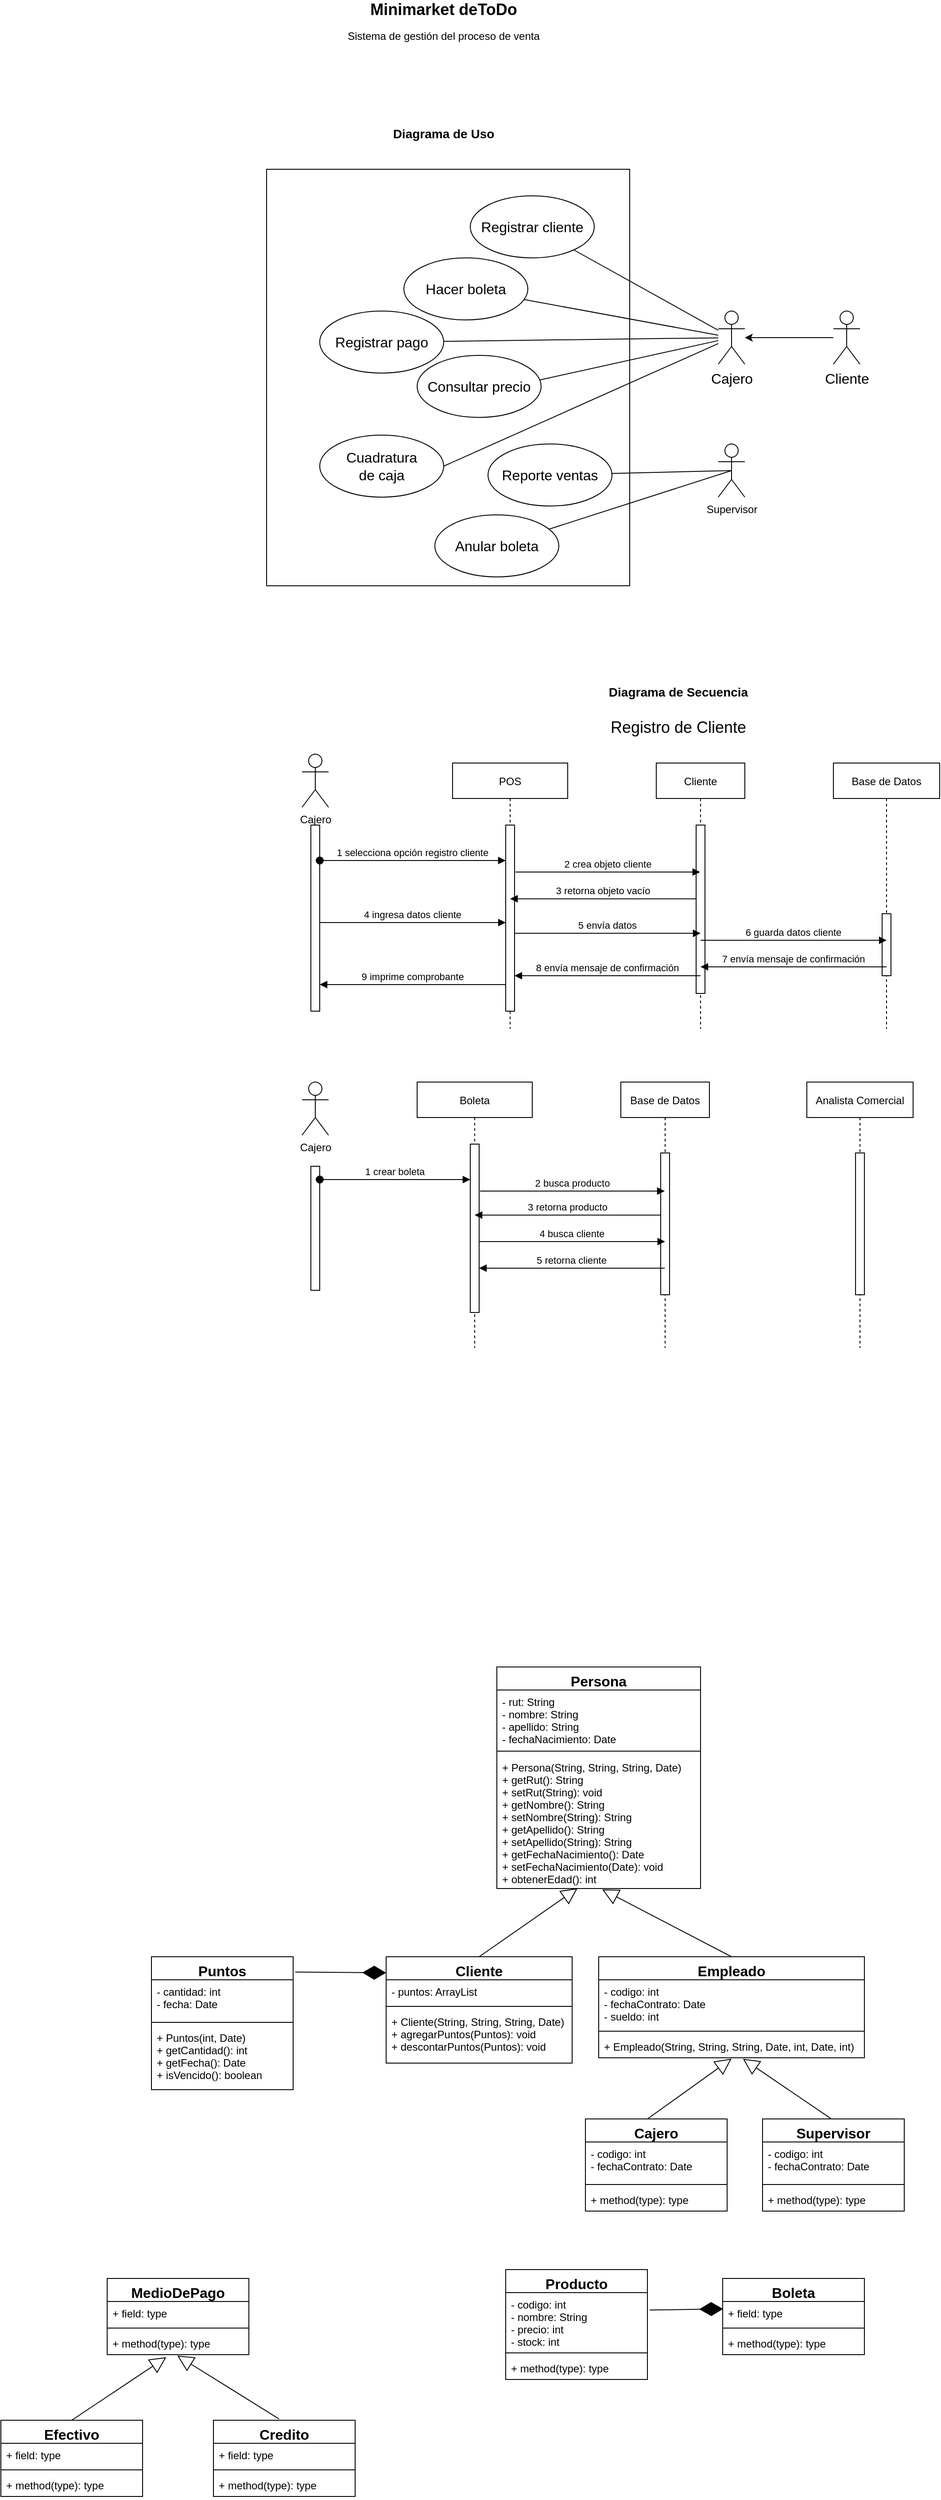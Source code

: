 <mxfile version="13.6.9" type="github">
  <diagram id="kgpKYQtTHZ0yAKxKKP6v" name="Page-1">
    <mxGraphModel dx="1798" dy="1622" grid="1" gridSize="10" guides="1" tooltips="1" connect="1" arrows="1" fold="1" page="1" pageScale="1" pageWidth="850" pageHeight="1100" math="0" shadow="0">
      <root>
        <mxCell id="0" />
        <mxCell id="1" parent="0" />
        <mxCell id="EmIaxIDHiQeKBj_-pucx-16" value="" style="rounded=0;whiteSpace=wrap;html=1;" vertex="1" parent="1">
          <mxGeometry x="-110" y="-410" width="410" height="470" as="geometry" />
        </mxCell>
        <mxCell id="3nuBFxr9cyL0pnOWT2aG-1" value="POS" style="shape=umlLifeline;perimeter=lifelinePerimeter;container=1;collapsible=0;recursiveResize=0;rounded=0;shadow=0;strokeWidth=1;" parent="1" vertex="1">
          <mxGeometry x="100" y="260" width="130" height="300" as="geometry" />
        </mxCell>
        <mxCell id="3nuBFxr9cyL0pnOWT2aG-2" value="" style="points=[];perimeter=orthogonalPerimeter;rounded=0;shadow=0;strokeWidth=1;" parent="3nuBFxr9cyL0pnOWT2aG-1" vertex="1">
          <mxGeometry x="60" y="70" width="10" height="210" as="geometry" />
        </mxCell>
        <mxCell id="3nuBFxr9cyL0pnOWT2aG-5" value="Cliente" style="shape=umlLifeline;perimeter=lifelinePerimeter;container=1;collapsible=0;recursiveResize=0;rounded=0;shadow=0;strokeWidth=1;" parent="1" vertex="1">
          <mxGeometry x="330" y="260" width="100" height="300" as="geometry" />
        </mxCell>
        <mxCell id="3nuBFxr9cyL0pnOWT2aG-6" value="" style="points=[];perimeter=orthogonalPerimeter;rounded=0;shadow=0;strokeWidth=1;" parent="3nuBFxr9cyL0pnOWT2aG-5" vertex="1">
          <mxGeometry x="45" y="70" width="10" height="190" as="geometry" />
        </mxCell>
        <mxCell id="3nuBFxr9cyL0pnOWT2aG-8" value="2 crea objeto cliente" style="verticalAlign=bottom;endArrow=block;shadow=0;strokeWidth=1;" parent="1" target="3nuBFxr9cyL0pnOWT2aG-5" edge="1">
          <mxGeometry relative="1" as="geometry">
            <mxPoint x="171" y="383" as="sourcePoint" />
          </mxGeometry>
        </mxCell>
        <mxCell id="bVhWr8Tj8aRsI57dUlMa-1" value="Cajero" style="shape=umlActor;verticalLabelPosition=bottom;verticalAlign=top;html=1;" parent="1" vertex="1">
          <mxGeometry x="-70" y="250" width="30" height="60" as="geometry" />
        </mxCell>
        <mxCell id="bVhWr8Tj8aRsI57dUlMa-2" value="Base de Datos" style="shape=umlLifeline;perimeter=lifelinePerimeter;container=1;collapsible=0;recursiveResize=0;rounded=0;shadow=0;strokeWidth=1;" parent="1" vertex="1">
          <mxGeometry x="530" y="260" width="120" height="300" as="geometry" />
        </mxCell>
        <mxCell id="bVhWr8Tj8aRsI57dUlMa-3" value="" style="points=[];perimeter=orthogonalPerimeter;rounded=0;shadow=0;strokeWidth=1;" parent="bVhWr8Tj8aRsI57dUlMa-2" vertex="1">
          <mxGeometry x="55" y="170" width="10" height="70" as="geometry" />
        </mxCell>
        <mxCell id="bVhWr8Tj8aRsI57dUlMa-7" value="" style="html=1;points=[];perimeter=orthogonalPerimeter;" parent="1" vertex="1">
          <mxGeometry x="-60" y="330" width="10" height="210" as="geometry" />
        </mxCell>
        <mxCell id="3nuBFxr9cyL0pnOWT2aG-3" value="1 selecciona opción registro cliente" style="verticalAlign=bottom;startArrow=oval;endArrow=block;startSize=8;shadow=0;strokeWidth=1;" parent="1" source="bVhWr8Tj8aRsI57dUlMa-7" target="3nuBFxr9cyL0pnOWT2aG-2" edge="1">
          <mxGeometry relative="1" as="geometry">
            <mxPoint x="10" y="340" as="sourcePoint" />
            <Array as="points">
              <mxPoint x="80" y="370" />
            </Array>
          </mxGeometry>
        </mxCell>
        <mxCell id="bVhWr8Tj8aRsI57dUlMa-9" value="Minimarket deToDo" style="text;html=1;strokeColor=none;fillColor=none;align=center;verticalAlign=middle;whiteSpace=wrap;rounded=0;fontStyle=1;fontSize=18;" parent="1" vertex="1">
          <mxGeometry x="-5" y="-600" width="190" height="20" as="geometry" />
        </mxCell>
        <mxCell id="bVhWr8Tj8aRsI57dUlMa-10" value="Sistema de gestión del proceso de venta" style="text;html=1;strokeColor=none;fillColor=none;align=center;verticalAlign=middle;whiteSpace=wrap;rounded=0;" parent="1" vertex="1">
          <mxGeometry x="-30" y="-570" width="240" height="20" as="geometry" />
        </mxCell>
        <mxCell id="bVhWr8Tj8aRsI57dUlMa-11" value="Cajero" style="shape=umlActor;verticalLabelPosition=bottom;verticalAlign=top;html=1;fontSize=16;" parent="1" vertex="1">
          <mxGeometry x="400" y="-250" width="30" height="60" as="geometry" />
        </mxCell>
        <mxCell id="bVhWr8Tj8aRsI57dUlMa-68" style="edgeStyle=orthogonalEdgeStyle;rounded=0;orthogonalLoop=1;jettySize=auto;html=1;fontSize=16;" parent="1" source="bVhWr8Tj8aRsI57dUlMa-12" target="bVhWr8Tj8aRsI57dUlMa-11" edge="1">
          <mxGeometry relative="1" as="geometry" />
        </mxCell>
        <mxCell id="bVhWr8Tj8aRsI57dUlMa-12" value="Cliente" style="shape=umlActor;verticalLabelPosition=bottom;verticalAlign=top;html=1;fontSize=16;" parent="1" vertex="1">
          <mxGeometry x="530" y="-250" width="30" height="60" as="geometry" />
        </mxCell>
        <mxCell id="bVhWr8Tj8aRsI57dUlMa-13" value="Hacer boleta" style="ellipse;whiteSpace=wrap;html=1;fontSize=16;" parent="1" vertex="1">
          <mxGeometry x="45" y="-310" width="140" height="70" as="geometry" />
        </mxCell>
        <mxCell id="bVhWr8Tj8aRsI57dUlMa-17" value="Consultar precio" style="ellipse;whiteSpace=wrap;html=1;fontSize=16;" parent="1" vertex="1">
          <mxGeometry x="60" y="-200" width="140" height="70" as="geometry" />
        </mxCell>
        <mxCell id="bVhWr8Tj8aRsI57dUlMa-18" value="" style="endArrow=none;html=1;fontSize=16;" parent="1" source="bVhWr8Tj8aRsI57dUlMa-13" target="bVhWr8Tj8aRsI57dUlMa-11" edge="1">
          <mxGeometry width="50" height="50" relative="1" as="geometry">
            <mxPoint x="205" y="-205" as="sourcePoint" />
            <mxPoint x="255" y="-255" as="targetPoint" />
          </mxGeometry>
        </mxCell>
        <mxCell id="bVhWr8Tj8aRsI57dUlMa-19" value="Anular boleta" style="ellipse;whiteSpace=wrap;html=1;fontSize=16;" parent="1" vertex="1">
          <mxGeometry x="80" y="-20" width="140" height="70" as="geometry" />
        </mxCell>
        <mxCell id="bVhWr8Tj8aRsI57dUlMa-20" value="" style="endArrow=none;html=1;fontSize=16;exitX=0.989;exitY=0.396;exitDx=0;exitDy=0;exitPerimeter=0;" parent="1" source="bVhWr8Tj8aRsI57dUlMa-17" target="bVhWr8Tj8aRsI57dUlMa-11" edge="1">
          <mxGeometry width="50" height="50" relative="1" as="geometry">
            <mxPoint x="110" y="-90" as="sourcePoint" />
            <mxPoint x="160" y="-140" as="targetPoint" />
          </mxGeometry>
        </mxCell>
        <mxCell id="bVhWr8Tj8aRsI57dUlMa-21" value="" style="endArrow=none;html=1;fontSize=16;entryX=0.5;entryY=0.5;entryDx=0;entryDy=0;entryPerimeter=0;" parent="1" source="bVhWr8Tj8aRsI57dUlMa-19" target="EmIaxIDHiQeKBj_-pucx-1" edge="1">
          <mxGeometry width="50" height="50" relative="1" as="geometry">
            <mxPoint x="110" y="-90" as="sourcePoint" />
            <mxPoint x="160" y="-140" as="targetPoint" />
          </mxGeometry>
        </mxCell>
        <mxCell id="bVhWr8Tj8aRsI57dUlMa-23" value="Cuadratura&lt;br&gt;de caja" style="ellipse;whiteSpace=wrap;html=1;fontSize=16;" parent="1" vertex="1">
          <mxGeometry x="-50" y="-110" width="140" height="70" as="geometry" />
        </mxCell>
        <mxCell id="bVhWr8Tj8aRsI57dUlMa-24" value="" style="endArrow=none;html=1;fontSize=16;exitX=1;exitY=0.5;exitDx=0;exitDy=0;" parent="1" source="bVhWr8Tj8aRsI57dUlMa-23" target="bVhWr8Tj8aRsI57dUlMa-11" edge="1">
          <mxGeometry width="50" height="50" relative="1" as="geometry">
            <mxPoint x="260" y="-60" as="sourcePoint" />
            <mxPoint x="310" y="-110" as="targetPoint" />
          </mxGeometry>
        </mxCell>
        <mxCell id="bVhWr8Tj8aRsI57dUlMa-34" value="" style="endArrow=block;endSize=16;endFill=0;html=1;fontSize=16;exitX=0.5;exitY=0;exitDx=0;exitDy=0;entryX=0.396;entryY=0.998;entryDx=0;entryDy=0;entryPerimeter=0;" parent="1" source="bVhWr8Tj8aRsI57dUlMa-29" target="EmIaxIDHiQeKBj_-pucx-44" edge="1">
          <mxGeometry width="160" relative="1" as="geometry">
            <mxPoint x="110" y="1600" as="sourcePoint" />
            <mxPoint x="130" y="1500" as="targetPoint" />
          </mxGeometry>
        </mxCell>
        <mxCell id="bVhWr8Tj8aRsI57dUlMa-39" value="" style="endArrow=block;endSize=16;endFill=0;html=1;fontSize=16;exitX=0.5;exitY=0;exitDx=0;exitDy=0;" parent="1" source="EmIaxIDHiQeKBj_-pucx-51" edge="1">
          <mxGeometry width="160" relative="1" as="geometry">
            <mxPoint x="490" y="1560" as="sourcePoint" />
            <mxPoint x="269" y="1531" as="targetPoint" />
          </mxGeometry>
        </mxCell>
        <mxCell id="bVhWr8Tj8aRsI57dUlMa-61" value="3 retorna objeto vacío" style="verticalAlign=bottom;endArrow=block;shadow=0;strokeWidth=1;exitX=0;exitY=0.438;exitDx=0;exitDy=0;exitPerimeter=0;" parent="1" source="3nuBFxr9cyL0pnOWT2aG-6" target="3nuBFxr9cyL0pnOWT2aG-1" edge="1">
          <mxGeometry relative="1" as="geometry">
            <mxPoint x="370" y="438" as="sourcePoint" />
            <mxPoint x="171" y="407" as="targetPoint" />
          </mxGeometry>
        </mxCell>
        <mxCell id="bVhWr8Tj8aRsI57dUlMa-64" value="5 envía datos" style="verticalAlign=bottom;endArrow=block;shadow=0;strokeWidth=1;exitX=0;exitY=0.438;exitDx=0;exitDy=0;exitPerimeter=0;" parent="1" edge="1">
          <mxGeometry relative="1" as="geometry">
            <mxPoint x="169.929" y="452.16" as="sourcePoint" />
            <mxPoint x="380" y="452.16" as="targetPoint" />
            <Array as="points">
              <mxPoint x="284.93" y="452.16" />
            </Array>
          </mxGeometry>
        </mxCell>
        <mxCell id="bVhWr8Tj8aRsI57dUlMa-66" value="Registrar cliente" style="ellipse;whiteSpace=wrap;html=1;fontSize=16;" parent="1" vertex="1">
          <mxGeometry x="120" y="-380" width="140" height="70" as="geometry" />
        </mxCell>
        <mxCell id="bVhWr8Tj8aRsI57dUlMa-67" value="Registrar pago" style="ellipse;whiteSpace=wrap;html=1;fontSize=16;" parent="1" vertex="1">
          <mxGeometry x="-50" y="-250" width="140" height="70" as="geometry" />
        </mxCell>
        <mxCell id="bVhWr8Tj8aRsI57dUlMa-69" value="" style="endArrow=none;html=1;fontSize=16;" parent="1" source="bVhWr8Tj8aRsI57dUlMa-67" target="bVhWr8Tj8aRsI57dUlMa-11" edge="1">
          <mxGeometry width="50" height="50" relative="1" as="geometry">
            <mxPoint x="190.0" y="25" as="sourcePoint" />
            <mxPoint x="350" y="-210" as="targetPoint" />
          </mxGeometry>
        </mxCell>
        <mxCell id="bVhWr8Tj8aRsI57dUlMa-70" value="" style="endArrow=none;html=1;fontSize=16;" parent="1" source="bVhWr8Tj8aRsI57dUlMa-66" target="bVhWr8Tj8aRsI57dUlMa-11" edge="1">
          <mxGeometry width="50" height="50" relative="1" as="geometry">
            <mxPoint x="200.0" y="35" as="sourcePoint" />
            <mxPoint x="370" y="-190.135" as="targetPoint" />
          </mxGeometry>
        </mxCell>
        <mxCell id="EmIaxIDHiQeKBj_-pucx-1" value="Supervisor" style="shape=umlActor;verticalLabelPosition=bottom;verticalAlign=top;html=1;outlineConnect=0;" vertex="1" parent="1">
          <mxGeometry x="400" y="-100" width="30" height="60" as="geometry" />
        </mxCell>
        <mxCell id="EmIaxIDHiQeKBj_-pucx-17" value="Diagrama de Uso" style="text;html=1;strokeColor=none;fillColor=none;align=center;verticalAlign=middle;whiteSpace=wrap;rounded=0;fontStyle=1;fontSize=14;" vertex="1" parent="1">
          <mxGeometry x="30" y="-460" width="120" height="20" as="geometry" />
        </mxCell>
        <mxCell id="EmIaxIDHiQeKBj_-pucx-18" value="Diagrama de Secuencia" style="text;html=1;strokeColor=none;fillColor=none;align=center;verticalAlign=middle;whiteSpace=wrap;rounded=0;fontStyle=1;fontSize=14;" vertex="1" parent="1">
          <mxGeometry x="260" y="170" width="190" height="20" as="geometry" />
        </mxCell>
        <mxCell id="EmIaxIDHiQeKBj_-pucx-19" value="Registro de Cliente" style="text;html=1;strokeColor=none;fillColor=none;align=center;verticalAlign=middle;whiteSpace=wrap;rounded=0;fontSize=18;" vertex="1" parent="1">
          <mxGeometry x="265" y="210" width="180" height="20" as="geometry" />
        </mxCell>
        <mxCell id="EmIaxIDHiQeKBj_-pucx-20" value="Boleta" style="shape=umlLifeline;perimeter=lifelinePerimeter;container=1;collapsible=0;recursiveResize=0;rounded=0;shadow=0;strokeWidth=1;" vertex="1" parent="1">
          <mxGeometry x="60" y="620" width="130" height="300" as="geometry" />
        </mxCell>
        <mxCell id="EmIaxIDHiQeKBj_-pucx-21" value="" style="points=[];perimeter=orthogonalPerimeter;rounded=0;shadow=0;strokeWidth=1;" vertex="1" parent="EmIaxIDHiQeKBj_-pucx-20">
          <mxGeometry x="60" y="70" width="10" height="190" as="geometry" />
        </mxCell>
        <mxCell id="EmIaxIDHiQeKBj_-pucx-22" value="Base de Datos" style="shape=umlLifeline;perimeter=lifelinePerimeter;container=1;collapsible=0;recursiveResize=0;rounded=0;shadow=0;strokeWidth=1;" vertex="1" parent="1">
          <mxGeometry x="290" y="620" width="100" height="300" as="geometry" />
        </mxCell>
        <mxCell id="EmIaxIDHiQeKBj_-pucx-23" value="" style="points=[];perimeter=orthogonalPerimeter;rounded=0;shadow=0;strokeWidth=1;" vertex="1" parent="EmIaxIDHiQeKBj_-pucx-22">
          <mxGeometry x="45" y="80" width="10" height="160" as="geometry" />
        </mxCell>
        <mxCell id="EmIaxIDHiQeKBj_-pucx-24" value="2 busca producto" style="verticalAlign=bottom;endArrow=block;shadow=0;strokeWidth=1;" edge="1" parent="1" target="EmIaxIDHiQeKBj_-pucx-22">
          <mxGeometry relative="1" as="geometry">
            <mxPoint x="131" y="743" as="sourcePoint" />
          </mxGeometry>
        </mxCell>
        <mxCell id="EmIaxIDHiQeKBj_-pucx-25" value="Cajero" style="shape=umlActor;verticalLabelPosition=bottom;verticalAlign=top;html=1;" vertex="1" parent="1">
          <mxGeometry x="-70" y="620" width="30" height="60" as="geometry" />
        </mxCell>
        <mxCell id="EmIaxIDHiQeKBj_-pucx-26" value="Analista Comercial" style="shape=umlLifeline;perimeter=lifelinePerimeter;container=1;collapsible=0;recursiveResize=0;rounded=0;shadow=0;strokeWidth=1;" vertex="1" parent="1">
          <mxGeometry x="500" y="620" width="120" height="300" as="geometry" />
        </mxCell>
        <mxCell id="EmIaxIDHiQeKBj_-pucx-27" value="" style="points=[];perimeter=orthogonalPerimeter;rounded=0;shadow=0;strokeWidth=1;" vertex="1" parent="EmIaxIDHiQeKBj_-pucx-26">
          <mxGeometry x="55" y="80" width="10" height="160" as="geometry" />
        </mxCell>
        <mxCell id="EmIaxIDHiQeKBj_-pucx-28" value="" style="html=1;points=[];perimeter=orthogonalPerimeter;" vertex="1" parent="1">
          <mxGeometry x="-60" y="715" width="10" height="140" as="geometry" />
        </mxCell>
        <mxCell id="EmIaxIDHiQeKBj_-pucx-29" value="1 crear boleta" style="verticalAlign=bottom;startArrow=oval;endArrow=block;startSize=8;shadow=0;strokeWidth=1;" edge="1" parent="1" source="EmIaxIDHiQeKBj_-pucx-28" target="EmIaxIDHiQeKBj_-pucx-21">
          <mxGeometry relative="1" as="geometry">
            <mxPoint x="-30" y="700" as="sourcePoint" />
            <Array as="points">
              <mxPoint x="40" y="730" />
            </Array>
          </mxGeometry>
        </mxCell>
        <mxCell id="EmIaxIDHiQeKBj_-pucx-30" value="3 retorna producto" style="verticalAlign=bottom;endArrow=block;shadow=0;strokeWidth=1;exitX=0;exitY=0.438;exitDx=0;exitDy=0;exitPerimeter=0;" edge="1" parent="1" source="EmIaxIDHiQeKBj_-pucx-23" target="EmIaxIDHiQeKBj_-pucx-20">
          <mxGeometry relative="1" as="geometry">
            <mxPoint x="330" y="798" as="sourcePoint" />
            <mxPoint x="131" y="767" as="targetPoint" />
          </mxGeometry>
        </mxCell>
        <mxCell id="EmIaxIDHiQeKBj_-pucx-31" value="4 busca cliente" style="verticalAlign=bottom;endArrow=block;shadow=0;strokeWidth=1;exitX=0;exitY=0.438;exitDx=0;exitDy=0;exitPerimeter=0;" edge="1" parent="1">
          <mxGeometry relative="1" as="geometry">
            <mxPoint x="129.929" y="800" as="sourcePoint" />
            <mxPoint x="340" y="800" as="targetPoint" />
          </mxGeometry>
        </mxCell>
        <mxCell id="EmIaxIDHiQeKBj_-pucx-32" value="5 retorna cliente" style="verticalAlign=bottom;endArrow=block;shadow=0;strokeWidth=1;" edge="1" parent="1" source="EmIaxIDHiQeKBj_-pucx-22">
          <mxGeometry relative="1" as="geometry">
            <mxPoint x="300" y="830" as="sourcePoint" />
            <mxPoint x="129.929" y="830" as="targetPoint" />
          </mxGeometry>
        </mxCell>
        <mxCell id="EmIaxIDHiQeKBj_-pucx-34" value="4 ingresa datos cliente" style="verticalAlign=bottom;endArrow=block;shadow=0;strokeWidth=1;exitX=0;exitY=0.438;exitDx=0;exitDy=0;exitPerimeter=0;" edge="1" parent="1">
          <mxGeometry relative="1" as="geometry">
            <mxPoint x="-50.001" y="440" as="sourcePoint" />
            <mxPoint x="160.07" y="440" as="targetPoint" />
          </mxGeometry>
        </mxCell>
        <mxCell id="EmIaxIDHiQeKBj_-pucx-35" value="6 guarda datos cliente" style="verticalAlign=bottom;endArrow=block;shadow=0;strokeWidth=1;exitX=0;exitY=0.438;exitDx=0;exitDy=0;exitPerimeter=0;" edge="1" parent="1">
          <mxGeometry relative="1" as="geometry">
            <mxPoint x="379.999" y="460" as="sourcePoint" />
            <mxPoint x="590.07" y="460" as="targetPoint" />
          </mxGeometry>
        </mxCell>
        <mxCell id="EmIaxIDHiQeKBj_-pucx-36" value="7 envía mensaje de confirmación" style="verticalAlign=bottom;endArrow=block;shadow=0;strokeWidth=1;exitX=0;exitY=0.438;exitDx=0;exitDy=0;exitPerimeter=0;" edge="1" parent="1">
          <mxGeometry relative="1" as="geometry">
            <mxPoint x="590.07" y="490" as="sourcePoint" />
            <mxPoint x="379.999" y="490" as="targetPoint" />
          </mxGeometry>
        </mxCell>
        <mxCell id="EmIaxIDHiQeKBj_-pucx-37" value="8 envía mensaje de confirmación" style="verticalAlign=bottom;endArrow=block;shadow=0;strokeWidth=1;exitX=0;exitY=0.438;exitDx=0;exitDy=0;exitPerimeter=0;" edge="1" parent="1">
          <mxGeometry relative="1" as="geometry">
            <mxPoint x="380.0" y="500" as="sourcePoint" />
            <mxPoint x="169.929" y="500" as="targetPoint" />
          </mxGeometry>
        </mxCell>
        <mxCell id="EmIaxIDHiQeKBj_-pucx-38" value="9 imprime comprobante" style="verticalAlign=bottom;endArrow=block;shadow=0;strokeWidth=1;exitX=0;exitY=0.438;exitDx=0;exitDy=0;exitPerimeter=0;" edge="1" parent="1">
          <mxGeometry relative="1" as="geometry">
            <mxPoint x="160.07" y="510" as="sourcePoint" />
            <mxPoint x="-50.001" y="510" as="targetPoint" />
          </mxGeometry>
        </mxCell>
        <mxCell id="EmIaxIDHiQeKBj_-pucx-39" value="Diagrama de Clases" style="text;html=1;strokeColor=none;fillColor=none;align=center;verticalAlign=middle;whiteSpace=wrap;rounded=0;fontSize=18;" vertex="1" parent="1">
          <mxGeometry x="180" y="1280" width="170" height="20" as="geometry" />
        </mxCell>
        <mxCell id="EmIaxIDHiQeKBj_-pucx-45" value="" style="endArrow=diamondThin;endFill=1;endSize=24;html=1;fontSize=18;exitX=1.015;exitY=0.115;exitDx=0;exitDy=0;exitPerimeter=0;entryX=0;entryY=0.151;entryDx=0;entryDy=0;entryPerimeter=0;" edge="1" parent="1" source="bVhWr8Tj8aRsI57dUlMa-52" target="bVhWr8Tj8aRsI57dUlMa-29">
          <mxGeometry width="160" relative="1" as="geometry">
            <mxPoint x="-80" y="1652" as="sourcePoint" />
            <mxPoint x="29" y="1620" as="targetPoint" />
          </mxGeometry>
        </mxCell>
        <mxCell id="bVhWr8Tj8aRsI57dUlMa-52" value="Puntos" style="swimlane;fontStyle=1;align=center;verticalAlign=top;childLayout=stackLayout;horizontal=1;startSize=26;horizontalStack=0;resizeParent=1;resizeParentMax=0;resizeLast=0;collapsible=1;marginBottom=0;fontSize=16;" parent="1" vertex="1">
          <mxGeometry x="-240" y="1607" width="160" height="150" as="geometry" />
        </mxCell>
        <mxCell id="bVhWr8Tj8aRsI57dUlMa-53" value="- cantidad: int&#xa;- fecha: Date" style="text;strokeColor=none;fillColor=none;align=left;verticalAlign=top;spacingLeft=4;spacingRight=4;overflow=hidden;rotatable=0;points=[[0,0.5],[1,0.5]];portConstraint=eastwest;" parent="bVhWr8Tj8aRsI57dUlMa-52" vertex="1">
          <mxGeometry y="26" width="160" height="44" as="geometry" />
        </mxCell>
        <mxCell id="bVhWr8Tj8aRsI57dUlMa-54" value="" style="line;strokeWidth=1;fillColor=none;align=left;verticalAlign=middle;spacingTop=-1;spacingLeft=3;spacingRight=3;rotatable=0;labelPosition=right;points=[];portConstraint=eastwest;" parent="bVhWr8Tj8aRsI57dUlMa-52" vertex="1">
          <mxGeometry y="70" width="160" height="8" as="geometry" />
        </mxCell>
        <mxCell id="bVhWr8Tj8aRsI57dUlMa-55" value="+ Puntos(int, Date)&#xa;+ getCantidad(): int&#xa;+ getFecha(): Date&#xa;+ isVencido(): boolean" style="text;strokeColor=none;fillColor=none;align=left;verticalAlign=top;spacingLeft=4;spacingRight=4;overflow=hidden;rotatable=0;points=[[0,0.5],[1,0.5]];portConstraint=eastwest;" parent="bVhWr8Tj8aRsI57dUlMa-52" vertex="1">
          <mxGeometry y="78" width="160" height="72" as="geometry" />
        </mxCell>
        <mxCell id="bVhWr8Tj8aRsI57dUlMa-29" value="Cliente" style="swimlane;fontStyle=1;align=center;verticalAlign=top;childLayout=stackLayout;horizontal=1;startSize=26;horizontalStack=0;resizeParent=1;resizeParentMax=0;resizeLast=0;collapsible=1;marginBottom=0;fontSize=16;" parent="1" vertex="1">
          <mxGeometry x="25" y="1607" width="210" height="120" as="geometry" />
        </mxCell>
        <mxCell id="bVhWr8Tj8aRsI57dUlMa-30" value="- puntos: ArrayList" style="text;strokeColor=none;fillColor=none;align=left;verticalAlign=top;spacingLeft=4;spacingRight=4;overflow=hidden;rotatable=0;points=[[0,0.5],[1,0.5]];portConstraint=eastwest;" parent="bVhWr8Tj8aRsI57dUlMa-29" vertex="1">
          <mxGeometry y="26" width="210" height="26" as="geometry" />
        </mxCell>
        <mxCell id="bVhWr8Tj8aRsI57dUlMa-31" value="" style="line;strokeWidth=1;fillColor=none;align=left;verticalAlign=middle;spacingTop=-1;spacingLeft=3;spacingRight=3;rotatable=0;labelPosition=right;points=[];portConstraint=eastwest;" parent="bVhWr8Tj8aRsI57dUlMa-29" vertex="1">
          <mxGeometry y="52" width="210" height="8" as="geometry" />
        </mxCell>
        <mxCell id="bVhWr8Tj8aRsI57dUlMa-32" value="+ Cliente(String, String, String, Date)&#xa;+ agregarPuntos(Puntos): void&#xa;+ descontarPuntos(Puntos): void" style="text;strokeColor=none;fillColor=none;align=left;verticalAlign=top;spacingLeft=4;spacingRight=4;overflow=hidden;rotatable=0;points=[[0,0.5],[1,0.5]];portConstraint=eastwest;" parent="bVhWr8Tj8aRsI57dUlMa-29" vertex="1">
          <mxGeometry y="60" width="210" height="60" as="geometry" />
        </mxCell>
        <mxCell id="EmIaxIDHiQeKBj_-pucx-51" value="Empleado" style="swimlane;fontStyle=1;align=center;verticalAlign=top;childLayout=stackLayout;horizontal=1;startSize=26;horizontalStack=0;resizeParent=1;resizeParentMax=0;resizeLast=0;collapsible=1;marginBottom=0;fontSize=16;" vertex="1" parent="1">
          <mxGeometry x="265" y="1607" width="300" height="114" as="geometry" />
        </mxCell>
        <mxCell id="EmIaxIDHiQeKBj_-pucx-52" value="- codigo: int&#xa;- fechaContrato: Date&#xa;- sueldo: int&#xa;&#xa;" style="text;strokeColor=none;fillColor=none;align=left;verticalAlign=top;spacingLeft=4;spacingRight=4;overflow=hidden;rotatable=0;points=[[0,0.5],[1,0.5]];portConstraint=eastwest;" vertex="1" parent="EmIaxIDHiQeKBj_-pucx-51">
          <mxGeometry y="26" width="300" height="54" as="geometry" />
        </mxCell>
        <mxCell id="EmIaxIDHiQeKBj_-pucx-53" value="" style="line;strokeWidth=1;fillColor=none;align=left;verticalAlign=middle;spacingTop=-1;spacingLeft=3;spacingRight=3;rotatable=0;labelPosition=right;points=[];portConstraint=eastwest;" vertex="1" parent="EmIaxIDHiQeKBj_-pucx-51">
          <mxGeometry y="80" width="300" height="8" as="geometry" />
        </mxCell>
        <mxCell id="EmIaxIDHiQeKBj_-pucx-54" value="+ Empleado(String, String, String, Date, int, Date, int)" style="text;strokeColor=none;fillColor=none;align=left;verticalAlign=top;spacingLeft=4;spacingRight=4;overflow=hidden;rotatable=0;points=[[0,0.5],[1,0.5]];portConstraint=eastwest;" vertex="1" parent="EmIaxIDHiQeKBj_-pucx-51">
          <mxGeometry y="88" width="300" height="26" as="geometry" />
        </mxCell>
        <mxCell id="EmIaxIDHiQeKBj_-pucx-55" value="" style="endArrow=block;endSize=16;endFill=0;html=1;fontSize=18;exitX=0.438;exitY=0;exitDx=0;exitDy=0;exitPerimeter=0;" edge="1" parent="1" source="bVhWr8Tj8aRsI57dUlMa-35">
          <mxGeometry width="160" relative="1" as="geometry">
            <mxPoint x="160" y="1757" as="sourcePoint" />
            <mxPoint x="415" y="1722" as="targetPoint" />
          </mxGeometry>
        </mxCell>
        <mxCell id="EmIaxIDHiQeKBj_-pucx-56" value="" style="endArrow=block;endSize=16;endFill=0;html=1;fontSize=18;entryX=0.543;entryY=1.043;entryDx=0;entryDy=0;entryPerimeter=0;exitX=0.482;exitY=-0.004;exitDx=0;exitDy=0;exitPerimeter=0;" edge="1" parent="1" source="EmIaxIDHiQeKBj_-pucx-47" target="EmIaxIDHiQeKBj_-pucx-54">
          <mxGeometry width="160" relative="1" as="geometry">
            <mxPoint x="350.08" y="1810" as="sourcePoint" />
            <mxPoint x="393.5" y="1732.118" as="targetPoint" />
          </mxGeometry>
        </mxCell>
        <mxCell id="bVhWr8Tj8aRsI57dUlMa-35" value="Cajero" style="swimlane;fontStyle=1;align=center;verticalAlign=top;childLayout=stackLayout;horizontal=1;startSize=26;horizontalStack=0;resizeParent=1;resizeParentMax=0;resizeLast=0;collapsible=1;marginBottom=0;fontSize=16;" parent="1" vertex="1">
          <mxGeometry x="250" y="1790" width="160" height="104" as="geometry" />
        </mxCell>
        <mxCell id="bVhWr8Tj8aRsI57dUlMa-36" value="- codigo: int&#xa;- fechaContrato: Date&#xa;" style="text;strokeColor=none;fillColor=none;align=left;verticalAlign=top;spacingLeft=4;spacingRight=4;overflow=hidden;rotatable=0;points=[[0,0.5],[1,0.5]];portConstraint=eastwest;" parent="bVhWr8Tj8aRsI57dUlMa-35" vertex="1">
          <mxGeometry y="26" width="160" height="44" as="geometry" />
        </mxCell>
        <mxCell id="bVhWr8Tj8aRsI57dUlMa-37" value="" style="line;strokeWidth=1;fillColor=none;align=left;verticalAlign=middle;spacingTop=-1;spacingLeft=3;spacingRight=3;rotatable=0;labelPosition=right;points=[];portConstraint=eastwest;" parent="bVhWr8Tj8aRsI57dUlMa-35" vertex="1">
          <mxGeometry y="70" width="160" height="8" as="geometry" />
        </mxCell>
        <mxCell id="bVhWr8Tj8aRsI57dUlMa-38" value="+ method(type): type" style="text;strokeColor=none;fillColor=none;align=left;verticalAlign=top;spacingLeft=4;spacingRight=4;overflow=hidden;rotatable=0;points=[[0,0.5],[1,0.5]];portConstraint=eastwest;" parent="bVhWr8Tj8aRsI57dUlMa-35" vertex="1">
          <mxGeometry y="78" width="160" height="26" as="geometry" />
        </mxCell>
        <mxCell id="EmIaxIDHiQeKBj_-pucx-47" value="Supervisor" style="swimlane;fontStyle=1;align=center;verticalAlign=top;childLayout=stackLayout;horizontal=1;startSize=26;horizontalStack=0;resizeParent=1;resizeParentMax=0;resizeLast=0;collapsible=1;marginBottom=0;fontSize=16;" vertex="1" parent="1">
          <mxGeometry x="450" y="1790" width="160" height="104" as="geometry" />
        </mxCell>
        <mxCell id="EmIaxIDHiQeKBj_-pucx-48" value="- codigo: int&#xa;- fechaContrato: Date&#xa;" style="text;strokeColor=none;fillColor=none;align=left;verticalAlign=top;spacingLeft=4;spacingRight=4;overflow=hidden;rotatable=0;points=[[0,0.5],[1,0.5]];portConstraint=eastwest;" vertex="1" parent="EmIaxIDHiQeKBj_-pucx-47">
          <mxGeometry y="26" width="160" height="44" as="geometry" />
        </mxCell>
        <mxCell id="EmIaxIDHiQeKBj_-pucx-49" value="" style="line;strokeWidth=1;fillColor=none;align=left;verticalAlign=middle;spacingTop=-1;spacingLeft=3;spacingRight=3;rotatable=0;labelPosition=right;points=[];portConstraint=eastwest;" vertex="1" parent="EmIaxIDHiQeKBj_-pucx-47">
          <mxGeometry y="70" width="160" height="8" as="geometry" />
        </mxCell>
        <mxCell id="EmIaxIDHiQeKBj_-pucx-50" value="+ method(type): type" style="text;strokeColor=none;fillColor=none;align=left;verticalAlign=top;spacingLeft=4;spacingRight=4;overflow=hidden;rotatable=0;points=[[0,0.5],[1,0.5]];portConstraint=eastwest;" vertex="1" parent="EmIaxIDHiQeKBj_-pucx-47">
          <mxGeometry y="78" width="160" height="26" as="geometry" />
        </mxCell>
        <mxCell id="bVhWr8Tj8aRsI57dUlMa-25" value="Persona" style="swimlane;fontStyle=1;align=center;verticalAlign=top;childLayout=stackLayout;horizontal=1;startSize=26;horizontalStack=0;resizeParent=1;resizeParentMax=0;resizeLast=0;collapsible=1;marginBottom=0;fontSize=16;" parent="1" vertex="1">
          <mxGeometry x="150" y="1280" width="230" height="250" as="geometry" />
        </mxCell>
        <mxCell id="bVhWr8Tj8aRsI57dUlMa-26" value="- rut: String&#xa;- nombre: String&#xa;- apellido: String&#xa;- fechaNacimiento: Date&#xa;-" style="text;strokeColor=none;fillColor=none;align=left;verticalAlign=top;spacingLeft=4;spacingRight=4;overflow=hidden;rotatable=0;points=[[0,0.5],[1,0.5]];portConstraint=eastwest;" parent="bVhWr8Tj8aRsI57dUlMa-25" vertex="1">
          <mxGeometry y="26" width="230" height="64" as="geometry" />
        </mxCell>
        <mxCell id="bVhWr8Tj8aRsI57dUlMa-27" value="" style="line;strokeWidth=1;fillColor=none;align=left;verticalAlign=middle;spacingTop=-1;spacingLeft=3;spacingRight=3;rotatable=0;labelPosition=right;points=[];portConstraint=eastwest;" parent="bVhWr8Tj8aRsI57dUlMa-25" vertex="1">
          <mxGeometry y="90" width="230" height="10" as="geometry" />
        </mxCell>
        <mxCell id="EmIaxIDHiQeKBj_-pucx-44" value="+ Persona(String, String, String, Date)&#xa;+ getRut(): String&#xa;+ setRut(String): void&#xa;+ getNombre(): String&#xa;+ setNombre(String): String&#xa;+ getApellido(): String&#xa;+ setApellido(String): String&#xa;+ getFechaNacimiento(): Date&#xa;+ setFechaNacimiento(Date): void&#xa;+ obtenerEdad(): int&#xa;" style="text;strokeColor=none;fillColor=none;align=left;verticalAlign=top;spacingLeft=4;spacingRight=4;overflow=hidden;rotatable=0;points=[[0,0.5],[1,0.5]];portConstraint=eastwest;" vertex="1" parent="bVhWr8Tj8aRsI57dUlMa-25">
          <mxGeometry y="100" width="230" height="150" as="geometry" />
        </mxCell>
        <mxCell id="EmIaxIDHiQeKBj_-pucx-57" value="Reporte ventas" style="ellipse;whiteSpace=wrap;html=1;fontSize=16;" vertex="1" parent="1">
          <mxGeometry x="140" y="-100" width="140" height="70" as="geometry" />
        </mxCell>
        <mxCell id="EmIaxIDHiQeKBj_-pucx-58" value="" style="endArrow=none;html=1;fontSize=16;entryX=0.5;entryY=0.5;entryDx=0;entryDy=0;entryPerimeter=0;" edge="1" parent="1" source="EmIaxIDHiQeKBj_-pucx-57" target="EmIaxIDHiQeKBj_-pucx-1">
          <mxGeometry width="50" height="50" relative="1" as="geometry">
            <mxPoint x="218.942" y="6.12" as="sourcePoint" />
            <mxPoint x="425" y="-60" as="targetPoint" />
          </mxGeometry>
        </mxCell>
        <mxCell id="EmIaxIDHiQeKBj_-pucx-67" value="" style="endArrow=block;endSize=16;endFill=0;html=1;fontSize=18;exitX=0.5;exitY=0;exitDx=0;exitDy=0;entryX=0.417;entryY=1.112;entryDx=0;entryDy=0;entryPerimeter=0;" edge="1" parent="1" source="EmIaxIDHiQeKBj_-pucx-59" target="bVhWr8Tj8aRsI57dUlMa-51">
          <mxGeometry width="160" relative="1" as="geometry">
            <mxPoint x="-100" y="2040" as="sourcePoint" />
            <mxPoint x="60" y="2040" as="targetPoint" />
          </mxGeometry>
        </mxCell>
        <mxCell id="EmIaxIDHiQeKBj_-pucx-68" value="" style="endArrow=block;endSize=16;endFill=0;html=1;fontSize=18;exitX=0.463;exitY=-0.017;exitDx=0;exitDy=0;exitPerimeter=0;entryX=0.495;entryY=1.04;entryDx=0;entryDy=0;entryPerimeter=0;" edge="1" parent="1" source="EmIaxIDHiQeKBj_-pucx-63" target="bVhWr8Tj8aRsI57dUlMa-51">
          <mxGeometry width="160" relative="1" as="geometry">
            <mxPoint x="-320" y="2140" as="sourcePoint" />
            <mxPoint x="-213.28" y="2068.912" as="targetPoint" />
          </mxGeometry>
        </mxCell>
        <mxCell id="EmIaxIDHiQeKBj_-pucx-63" value="Credito" style="swimlane;fontStyle=1;align=center;verticalAlign=top;childLayout=stackLayout;horizontal=1;startSize=26;horizontalStack=0;resizeParent=1;resizeParentMax=0;resizeLast=0;collapsible=1;marginBottom=0;fontSize=16;" vertex="1" parent="1">
          <mxGeometry x="-170" y="2130" width="160" height="86" as="geometry" />
        </mxCell>
        <mxCell id="EmIaxIDHiQeKBj_-pucx-64" value="+ field: type" style="text;strokeColor=none;fillColor=none;align=left;verticalAlign=top;spacingLeft=4;spacingRight=4;overflow=hidden;rotatable=0;points=[[0,0.5],[1,0.5]];portConstraint=eastwest;" vertex="1" parent="EmIaxIDHiQeKBj_-pucx-63">
          <mxGeometry y="26" width="160" height="26" as="geometry" />
        </mxCell>
        <mxCell id="EmIaxIDHiQeKBj_-pucx-65" value="" style="line;strokeWidth=1;fillColor=none;align=left;verticalAlign=middle;spacingTop=-1;spacingLeft=3;spacingRight=3;rotatable=0;labelPosition=right;points=[];portConstraint=eastwest;" vertex="1" parent="EmIaxIDHiQeKBj_-pucx-63">
          <mxGeometry y="52" width="160" height="8" as="geometry" />
        </mxCell>
        <mxCell id="EmIaxIDHiQeKBj_-pucx-66" value="+ method(type): type" style="text;strokeColor=none;fillColor=none;align=left;verticalAlign=top;spacingLeft=4;spacingRight=4;overflow=hidden;rotatable=0;points=[[0,0.5],[1,0.5]];portConstraint=eastwest;" vertex="1" parent="EmIaxIDHiQeKBj_-pucx-63">
          <mxGeometry y="60" width="160" height="26" as="geometry" />
        </mxCell>
        <mxCell id="bVhWr8Tj8aRsI57dUlMa-48" value="MedioDePago" style="swimlane;fontStyle=1;align=center;verticalAlign=top;childLayout=stackLayout;horizontal=1;startSize=26;horizontalStack=0;resizeParent=1;resizeParentMax=0;resizeLast=0;collapsible=1;marginBottom=0;fontSize=16;" parent="1" vertex="1">
          <mxGeometry x="-290" y="1970" width="160" height="86" as="geometry" />
        </mxCell>
        <mxCell id="bVhWr8Tj8aRsI57dUlMa-49" value="+ field: type" style="text;strokeColor=none;fillColor=none;align=left;verticalAlign=top;spacingLeft=4;spacingRight=4;overflow=hidden;rotatable=0;points=[[0,0.5],[1,0.5]];portConstraint=eastwest;" parent="bVhWr8Tj8aRsI57dUlMa-48" vertex="1">
          <mxGeometry y="26" width="160" height="26" as="geometry" />
        </mxCell>
        <mxCell id="bVhWr8Tj8aRsI57dUlMa-50" value="" style="line;strokeWidth=1;fillColor=none;align=left;verticalAlign=middle;spacingTop=-1;spacingLeft=3;spacingRight=3;rotatable=0;labelPosition=right;points=[];portConstraint=eastwest;" parent="bVhWr8Tj8aRsI57dUlMa-48" vertex="1">
          <mxGeometry y="52" width="160" height="8" as="geometry" />
        </mxCell>
        <mxCell id="bVhWr8Tj8aRsI57dUlMa-51" value="+ method(type): type" style="text;strokeColor=none;fillColor=none;align=left;verticalAlign=top;spacingLeft=4;spacingRight=4;overflow=hidden;rotatable=0;points=[[0,0.5],[1,0.5]];portConstraint=eastwest;" parent="bVhWr8Tj8aRsI57dUlMa-48" vertex="1">
          <mxGeometry y="60" width="160" height="26" as="geometry" />
        </mxCell>
        <mxCell id="EmIaxIDHiQeKBj_-pucx-59" value="Efectivo" style="swimlane;fontStyle=1;align=center;verticalAlign=top;childLayout=stackLayout;horizontal=1;startSize=26;horizontalStack=0;resizeParent=1;resizeParentMax=0;resizeLast=0;collapsible=1;marginBottom=0;fontSize=16;" vertex="1" parent="1">
          <mxGeometry x="-410" y="2130" width="160" height="86" as="geometry" />
        </mxCell>
        <mxCell id="EmIaxIDHiQeKBj_-pucx-60" value="+ field: type" style="text;strokeColor=none;fillColor=none;align=left;verticalAlign=top;spacingLeft=4;spacingRight=4;overflow=hidden;rotatable=0;points=[[0,0.5],[1,0.5]];portConstraint=eastwest;" vertex="1" parent="EmIaxIDHiQeKBj_-pucx-59">
          <mxGeometry y="26" width="160" height="26" as="geometry" />
        </mxCell>
        <mxCell id="EmIaxIDHiQeKBj_-pucx-61" value="" style="line;strokeWidth=1;fillColor=none;align=left;verticalAlign=middle;spacingTop=-1;spacingLeft=3;spacingRight=3;rotatable=0;labelPosition=right;points=[];portConstraint=eastwest;" vertex="1" parent="EmIaxIDHiQeKBj_-pucx-59">
          <mxGeometry y="52" width="160" height="8" as="geometry" />
        </mxCell>
        <mxCell id="EmIaxIDHiQeKBj_-pucx-62" value="+ method(type): type" style="text;strokeColor=none;fillColor=none;align=left;verticalAlign=top;spacingLeft=4;spacingRight=4;overflow=hidden;rotatable=0;points=[[0,0.5],[1,0.5]];portConstraint=eastwest;" vertex="1" parent="EmIaxIDHiQeKBj_-pucx-59">
          <mxGeometry y="60" width="160" height="26" as="geometry" />
        </mxCell>
        <mxCell id="bVhWr8Tj8aRsI57dUlMa-44" value="Boleta" style="swimlane;fontStyle=1;align=center;verticalAlign=top;childLayout=stackLayout;horizontal=1;startSize=26;horizontalStack=0;resizeParent=1;resizeParentMax=0;resizeLast=0;collapsible=1;marginBottom=0;fontSize=16;" parent="1" vertex="1">
          <mxGeometry x="405" y="1970" width="160" height="86" as="geometry" />
        </mxCell>
        <mxCell id="bVhWr8Tj8aRsI57dUlMa-45" value="+ field: type" style="text;strokeColor=none;fillColor=none;align=left;verticalAlign=top;spacingLeft=4;spacingRight=4;overflow=hidden;rotatable=0;points=[[0,0.5],[1,0.5]];portConstraint=eastwest;" parent="bVhWr8Tj8aRsI57dUlMa-44" vertex="1">
          <mxGeometry y="26" width="160" height="26" as="geometry" />
        </mxCell>
        <mxCell id="bVhWr8Tj8aRsI57dUlMa-46" value="" style="line;strokeWidth=1;fillColor=none;align=left;verticalAlign=middle;spacingTop=-1;spacingLeft=3;spacingRight=3;rotatable=0;labelPosition=right;points=[];portConstraint=eastwest;" parent="bVhWr8Tj8aRsI57dUlMa-44" vertex="1">
          <mxGeometry y="52" width="160" height="8" as="geometry" />
        </mxCell>
        <mxCell id="bVhWr8Tj8aRsI57dUlMa-47" value="+ method(type): type" style="text;strokeColor=none;fillColor=none;align=left;verticalAlign=top;spacingLeft=4;spacingRight=4;overflow=hidden;rotatable=0;points=[[0,0.5],[1,0.5]];portConstraint=eastwest;" parent="bVhWr8Tj8aRsI57dUlMa-44" vertex="1">
          <mxGeometry y="60" width="160" height="26" as="geometry" />
        </mxCell>
        <mxCell id="EmIaxIDHiQeKBj_-pucx-70" value="" style="endArrow=diamondThin;endFill=1;endSize=24;html=1;fontSize=18;exitX=1.016;exitY=0.307;exitDx=0;exitDy=0;exitPerimeter=0;entryX=0.003;entryY=0.323;entryDx=0;entryDy=0;entryPerimeter=0;" edge="1" parent="1" source="bVhWr8Tj8aRsI57dUlMa-41" target="bVhWr8Tj8aRsI57dUlMa-45">
          <mxGeometry width="160" relative="1" as="geometry">
            <mxPoint x="265.0" y="2000" as="sourcePoint" />
            <mxPoint x="367.6" y="2000.87" as="targetPoint" />
          </mxGeometry>
        </mxCell>
        <mxCell id="bVhWr8Tj8aRsI57dUlMa-40" value="Producto" style="swimlane;fontStyle=1;align=center;verticalAlign=top;childLayout=stackLayout;horizontal=1;startSize=26;horizontalStack=0;resizeParent=1;resizeParentMax=0;resizeLast=0;collapsible=1;marginBottom=0;fontSize=16;" parent="1" vertex="1">
          <mxGeometry x="160" y="1960" width="160" height="124" as="geometry" />
        </mxCell>
        <mxCell id="bVhWr8Tj8aRsI57dUlMa-41" value="- codigo: int&#xa;- nombre: String&#xa;- precio: int&#xa;- stock: int&#xa;" style="text;strokeColor=none;fillColor=none;align=left;verticalAlign=top;spacingLeft=4;spacingRight=4;overflow=hidden;rotatable=0;points=[[0,0.5],[1,0.5]];portConstraint=eastwest;" parent="bVhWr8Tj8aRsI57dUlMa-40" vertex="1">
          <mxGeometry y="26" width="160" height="64" as="geometry" />
        </mxCell>
        <mxCell id="bVhWr8Tj8aRsI57dUlMa-42" value="" style="line;strokeWidth=1;fillColor=none;align=left;verticalAlign=middle;spacingTop=-1;spacingLeft=3;spacingRight=3;rotatable=0;labelPosition=right;points=[];portConstraint=eastwest;" parent="bVhWr8Tj8aRsI57dUlMa-40" vertex="1">
          <mxGeometry y="90" width="160" height="8" as="geometry" />
        </mxCell>
        <mxCell id="bVhWr8Tj8aRsI57dUlMa-43" value="+ method(type): type" style="text;strokeColor=none;fillColor=none;align=left;verticalAlign=top;spacingLeft=4;spacingRight=4;overflow=hidden;rotatable=0;points=[[0,0.5],[1,0.5]];portConstraint=eastwest;" parent="bVhWr8Tj8aRsI57dUlMa-40" vertex="1">
          <mxGeometry y="98" width="160" height="26" as="geometry" />
        </mxCell>
      </root>
    </mxGraphModel>
  </diagram>
</mxfile>
